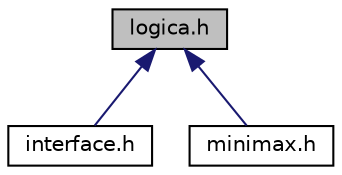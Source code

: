 digraph "logica.h"
{
  edge [fontname="Helvetica",fontsize="10",labelfontname="Helvetica",labelfontsize="10"];
  node [fontname="Helvetica",fontsize="10",shape=record];
  Node3 [label="logica.h",height=0.2,width=0.4,color="black", fillcolor="grey75", style="filled", fontcolor="black"];
  Node3 -> Node4 [dir="back",color="midnightblue",fontsize="10",style="solid"];
  Node4 [label="interface.h",height=0.2,width=0.4,color="black", fillcolor="white", style="filled",URL="$interface_8h.html"];
  Node3 -> Node5 [dir="back",color="midnightblue",fontsize="10",style="solid"];
  Node5 [label="minimax.h",height=0.2,width=0.4,color="black", fillcolor="white", style="filled",URL="$minimax_8h_source.html"];
}
